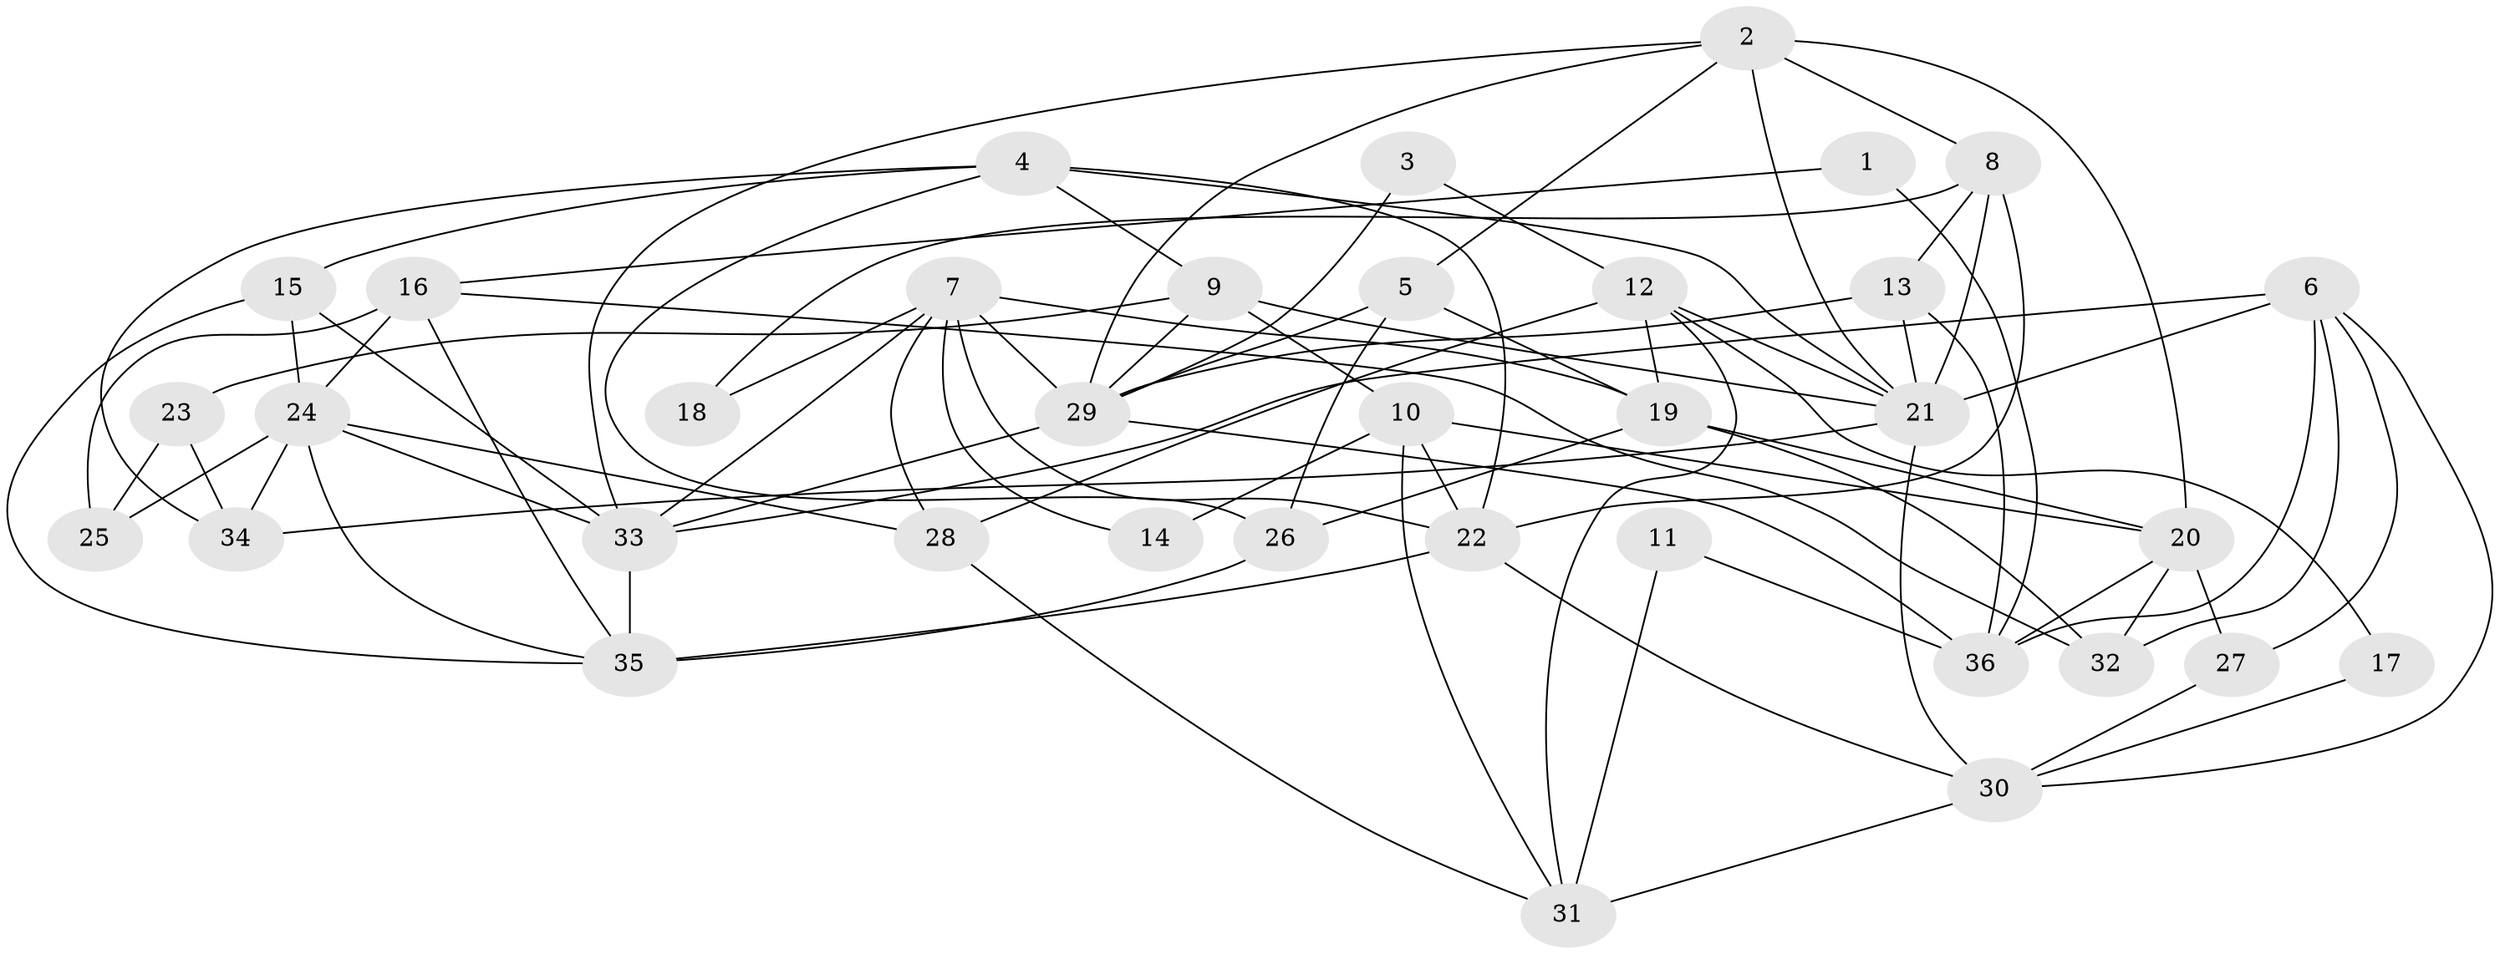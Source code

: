 // original degree distribution, {5: 0.22535211267605634, 4: 0.22535211267605634, 7: 0.014084507042253521, 6: 0.11267605633802817, 2: 0.14084507042253522, 3: 0.2676056338028169, 8: 0.014084507042253521}
// Generated by graph-tools (version 1.1) at 2025/02/03/09/25 03:02:10]
// undirected, 36 vertices, 86 edges
graph export_dot {
graph [start="1"]
  node [color=gray90,style=filled];
  1;
  2;
  3;
  4;
  5;
  6;
  7;
  8;
  9;
  10;
  11;
  12;
  13;
  14;
  15;
  16;
  17;
  18;
  19;
  20;
  21;
  22;
  23;
  24;
  25;
  26;
  27;
  28;
  29;
  30;
  31;
  32;
  33;
  34;
  35;
  36;
  1 -- 16 [weight=1.0];
  1 -- 36 [weight=1.0];
  2 -- 5 [weight=1.0];
  2 -- 8 [weight=1.0];
  2 -- 20 [weight=1.0];
  2 -- 21 [weight=1.0];
  2 -- 29 [weight=1.0];
  2 -- 33 [weight=1.0];
  3 -- 12 [weight=1.0];
  3 -- 29 [weight=1.0];
  4 -- 9 [weight=1.0];
  4 -- 15 [weight=1.0];
  4 -- 21 [weight=2.0];
  4 -- 22 [weight=1.0];
  4 -- 26 [weight=1.0];
  4 -- 34 [weight=1.0];
  5 -- 19 [weight=2.0];
  5 -- 26 [weight=1.0];
  5 -- 29 [weight=1.0];
  6 -- 21 [weight=2.0];
  6 -- 27 [weight=1.0];
  6 -- 30 [weight=1.0];
  6 -- 32 [weight=2.0];
  6 -- 33 [weight=2.0];
  6 -- 36 [weight=1.0];
  7 -- 14 [weight=1.0];
  7 -- 18 [weight=1.0];
  7 -- 19 [weight=1.0];
  7 -- 22 [weight=2.0];
  7 -- 28 [weight=1.0];
  7 -- 29 [weight=1.0];
  7 -- 33 [weight=1.0];
  8 -- 13 [weight=1.0];
  8 -- 18 [weight=2.0];
  8 -- 21 [weight=1.0];
  8 -- 22 [weight=1.0];
  9 -- 10 [weight=3.0];
  9 -- 21 [weight=1.0];
  9 -- 23 [weight=1.0];
  9 -- 29 [weight=1.0];
  10 -- 14 [weight=2.0];
  10 -- 20 [weight=1.0];
  10 -- 22 [weight=1.0];
  10 -- 31 [weight=1.0];
  11 -- 31 [weight=1.0];
  11 -- 36 [weight=2.0];
  12 -- 17 [weight=1.0];
  12 -- 19 [weight=2.0];
  12 -- 21 [weight=2.0];
  12 -- 28 [weight=1.0];
  12 -- 31 [weight=1.0];
  13 -- 21 [weight=1.0];
  13 -- 29 [weight=1.0];
  13 -- 36 [weight=1.0];
  15 -- 24 [weight=1.0];
  15 -- 33 [weight=1.0];
  15 -- 35 [weight=1.0];
  16 -- 24 [weight=1.0];
  16 -- 25 [weight=2.0];
  16 -- 32 [weight=1.0];
  16 -- 35 [weight=1.0];
  17 -- 30 [weight=1.0];
  19 -- 20 [weight=1.0];
  19 -- 26 [weight=1.0];
  19 -- 32 [weight=1.0];
  20 -- 27 [weight=2.0];
  20 -- 32 [weight=1.0];
  20 -- 36 [weight=1.0];
  21 -- 30 [weight=1.0];
  21 -- 34 [weight=1.0];
  22 -- 30 [weight=1.0];
  22 -- 35 [weight=1.0];
  23 -- 25 [weight=1.0];
  23 -- 34 [weight=1.0];
  24 -- 25 [weight=1.0];
  24 -- 28 [weight=1.0];
  24 -- 33 [weight=1.0];
  24 -- 34 [weight=2.0];
  24 -- 35 [weight=1.0];
  26 -- 35 [weight=1.0];
  27 -- 30 [weight=1.0];
  28 -- 31 [weight=1.0];
  29 -- 33 [weight=1.0];
  29 -- 36 [weight=1.0];
  30 -- 31 [weight=1.0];
  33 -- 35 [weight=2.0];
}
